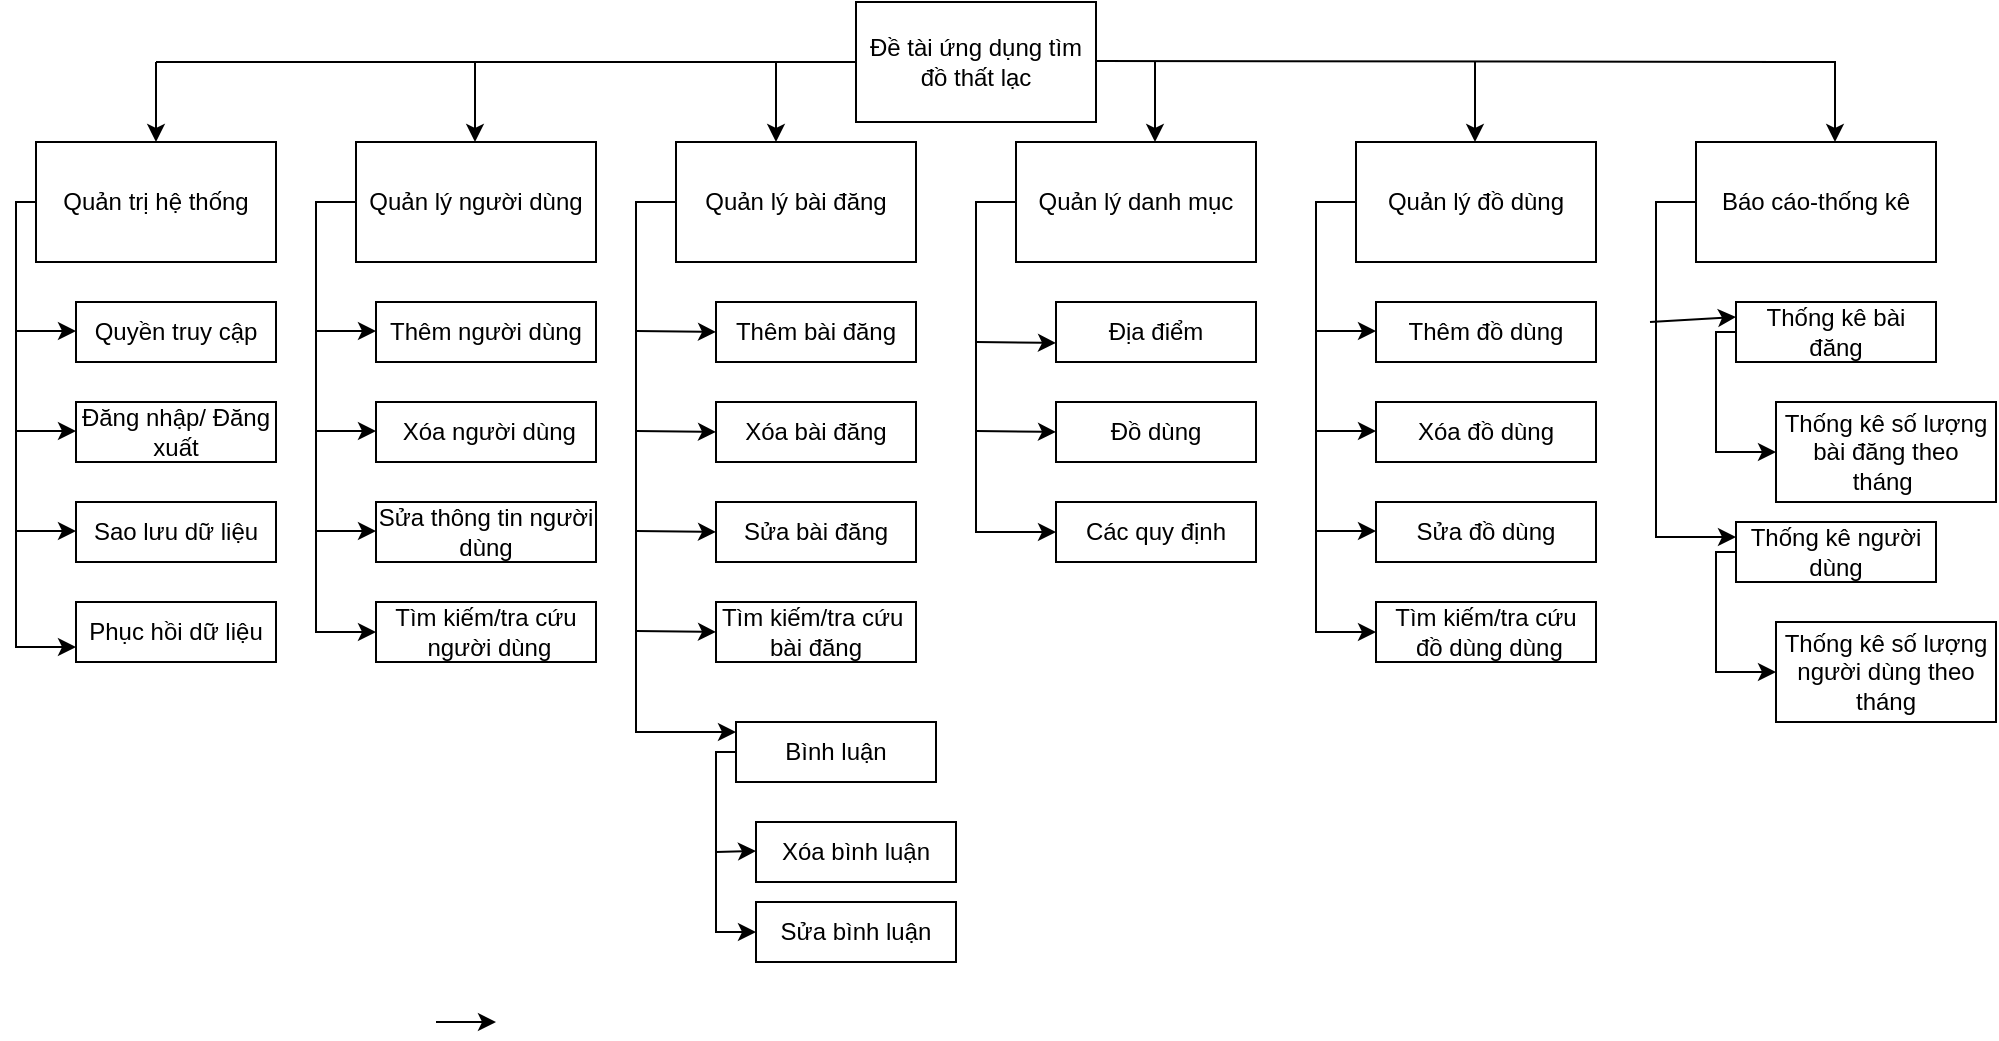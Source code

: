 <mxfile version="14.8.0" type="github" pages="2">
  <diagram id="kK9XFKXzcO1lfWYoV7fz" name="Page-1">
    <mxGraphModel dx="1108" dy="482" grid="1" gridSize="10" guides="1" tooltips="1" connect="1" arrows="1" fold="1" page="1" pageScale="1" pageWidth="827" pageHeight="1169" math="0" shadow="0">
      <root>
        <mxCell id="0" />
        <mxCell id="1" parent="0" />
        <mxCell id="fNNR6tlsnAmLjvwAmgTy-1" value="Đề tài ứng dụng tìm đồ thất lạc" style="rounded=0;whiteSpace=wrap;html=1;" parent="1" vertex="1">
          <mxGeometry x="430" y="10" width="120" height="60" as="geometry" />
        </mxCell>
        <mxCell id="euWOqimhMQbi2vusaIQW-17" style="edgeStyle=orthogonalEdgeStyle;rounded=0;orthogonalLoop=1;jettySize=auto;html=1;entryX=0;entryY=0.75;entryDx=0;entryDy=0;" edge="1" parent="1" source="fNNR6tlsnAmLjvwAmgTy-2" target="fNNR6tlsnAmLjvwAmgTy-12">
          <mxGeometry relative="1" as="geometry">
            <Array as="points">
              <mxPoint x="10" y="110" />
              <mxPoint x="10" y="333" />
            </Array>
          </mxGeometry>
        </mxCell>
        <mxCell id="fNNR6tlsnAmLjvwAmgTy-2" value="Quản trị hệ thống" style="rounded=0;whiteSpace=wrap;html=1;" parent="1" vertex="1">
          <mxGeometry x="20" y="80" width="120" height="60" as="geometry" />
        </mxCell>
        <mxCell id="euWOqimhMQbi2vusaIQW-18" style="edgeStyle=orthogonalEdgeStyle;rounded=0;orthogonalLoop=1;jettySize=auto;html=1;entryX=0;entryY=0.5;entryDx=0;entryDy=0;" edge="1" parent="1" source="fNNR6tlsnAmLjvwAmgTy-3" target="fNNR6tlsnAmLjvwAmgTy-25">
          <mxGeometry relative="1" as="geometry">
            <Array as="points">
              <mxPoint x="160" y="110" />
              <mxPoint x="160" y="325" />
            </Array>
          </mxGeometry>
        </mxCell>
        <mxCell id="fNNR6tlsnAmLjvwAmgTy-3" value="Quản lý người dùng" style="rounded=0;whiteSpace=wrap;html=1;" parent="1" vertex="1">
          <mxGeometry x="180" y="80" width="120" height="60" as="geometry" />
        </mxCell>
        <mxCell id="euWOqimhMQbi2vusaIQW-19" style="edgeStyle=orthogonalEdgeStyle;rounded=0;orthogonalLoop=1;jettySize=auto;html=1;" edge="1" parent="1" source="fNNR6tlsnAmLjvwAmgTy-4">
          <mxGeometry relative="1" as="geometry">
            <mxPoint x="370" y="375" as="targetPoint" />
            <Array as="points">
              <mxPoint x="320" y="110" />
              <mxPoint x="320" y="375" />
            </Array>
          </mxGeometry>
        </mxCell>
        <mxCell id="fNNR6tlsnAmLjvwAmgTy-4" value="Quản lý bài đăng" style="rounded=0;whiteSpace=wrap;html=1;" parent="1" vertex="1">
          <mxGeometry x="340" y="80" width="120" height="60" as="geometry" />
        </mxCell>
        <mxCell id="euWOqimhMQbi2vusaIQW-20" style="edgeStyle=orthogonalEdgeStyle;rounded=0;orthogonalLoop=1;jettySize=auto;html=1;entryX=0;entryY=0.5;entryDx=0;entryDy=0;" edge="1" parent="1" source="fNNR6tlsnAmLjvwAmgTy-7" target="fNNR6tlsnAmLjvwAmgTy-18">
          <mxGeometry relative="1" as="geometry">
            <Array as="points">
              <mxPoint x="490" y="110" />
              <mxPoint x="490" y="275" />
            </Array>
          </mxGeometry>
        </mxCell>
        <mxCell id="fNNR6tlsnAmLjvwAmgTy-7" value="Quản lý danh mục" style="rounded=0;whiteSpace=wrap;html=1;" parent="1" vertex="1">
          <mxGeometry x="510" y="80" width="120" height="60" as="geometry" />
        </mxCell>
        <mxCell id="euWOqimhMQbi2vusaIQW-21" style="edgeStyle=orthogonalEdgeStyle;rounded=0;orthogonalLoop=1;jettySize=auto;html=1;entryX=0;entryY=0.5;entryDx=0;entryDy=0;" edge="1" parent="1" source="fNNR6tlsnAmLjvwAmgTy-8" target="fNNR6tlsnAmLjvwAmgTy-36">
          <mxGeometry relative="1" as="geometry">
            <Array as="points">
              <mxPoint x="660" y="110" />
              <mxPoint x="660" y="325" />
            </Array>
          </mxGeometry>
        </mxCell>
        <mxCell id="fNNR6tlsnAmLjvwAmgTy-8" value="Quản lý đồ dùng" style="rounded=0;whiteSpace=wrap;html=1;" parent="1" vertex="1">
          <mxGeometry x="680" y="80" width="120" height="60" as="geometry" />
        </mxCell>
        <mxCell id="fNNR6tlsnAmLjvwAmgTy-9" value="Quyền truy cập" style="rounded=0;whiteSpace=wrap;html=1;" parent="1" vertex="1">
          <mxGeometry x="40" y="160" width="100" height="30" as="geometry" />
        </mxCell>
        <mxCell id="fNNR6tlsnAmLjvwAmgTy-10" value="Đăng nhập/ Đăng xuất" style="rounded=0;whiteSpace=wrap;html=1;" parent="1" vertex="1">
          <mxGeometry x="40" y="210" width="100" height="30" as="geometry" />
        </mxCell>
        <mxCell id="fNNR6tlsnAmLjvwAmgTy-11" value="Sao lưu dữ liệu" style="rounded=0;whiteSpace=wrap;html=1;" parent="1" vertex="1">
          <mxGeometry x="40" y="260" width="100" height="30" as="geometry" />
        </mxCell>
        <mxCell id="fNNR6tlsnAmLjvwAmgTy-12" value="Phục hồi dữ liệu" style="rounded=0;whiteSpace=wrap;html=1;" parent="1" vertex="1">
          <mxGeometry x="40" y="310" width="100" height="30" as="geometry" />
        </mxCell>
        <mxCell id="fNNR6tlsnAmLjvwAmgTy-13" value="Thêm bài đăng" style="rounded=0;whiteSpace=wrap;html=1;" parent="1" vertex="1">
          <mxGeometry x="360" y="160" width="100" height="30" as="geometry" />
        </mxCell>
        <mxCell id="fNNR6tlsnAmLjvwAmgTy-14" value="Thêm người dùng" style="rounded=0;whiteSpace=wrap;html=1;" parent="1" vertex="1">
          <mxGeometry x="190" y="160" width="110" height="30" as="geometry" />
        </mxCell>
        <mxCell id="fNNR6tlsnAmLjvwAmgTy-15" value="Địa điểm" style="rounded=0;whiteSpace=wrap;html=1;" parent="1" vertex="1">
          <mxGeometry x="530" y="160" width="100" height="30" as="geometry" />
        </mxCell>
        <mxCell id="fNNR6tlsnAmLjvwAmgTy-16" value="Sửa bài đăng" style="rounded=0;whiteSpace=wrap;html=1;" parent="1" vertex="1">
          <mxGeometry x="360" y="260" width="100" height="30" as="geometry" />
        </mxCell>
        <mxCell id="fNNR6tlsnAmLjvwAmgTy-17" value="Tìm kiếm/tra cứu&amp;nbsp;&lt;br&gt;bài đăng" style="rounded=0;whiteSpace=wrap;html=1;" parent="1" vertex="1">
          <mxGeometry x="360" y="310" width="100" height="30" as="geometry" />
        </mxCell>
        <mxCell id="fNNR6tlsnAmLjvwAmgTy-18" value="Các quy định" style="rounded=0;whiteSpace=wrap;html=1;" parent="1" vertex="1">
          <mxGeometry x="530" y="260" width="100" height="30" as="geometry" />
        </mxCell>
        <mxCell id="fNNR6tlsnAmLjvwAmgTy-19" value="Đồ dùng" style="rounded=0;whiteSpace=wrap;html=1;" parent="1" vertex="1">
          <mxGeometry x="530" y="210" width="100" height="30" as="geometry" />
        </mxCell>
        <mxCell id="fNNR6tlsnAmLjvwAmgTy-20" value="Xóa bài đăng" style="rounded=0;whiteSpace=wrap;html=1;" parent="1" vertex="1">
          <mxGeometry x="360" y="210" width="100" height="30" as="geometry" />
        </mxCell>
        <mxCell id="fNNR6tlsnAmLjvwAmgTy-21" value="&amp;nbsp;Xóa người dùng" style="rounded=0;whiteSpace=wrap;html=1;" parent="1" vertex="1">
          <mxGeometry x="190" y="210" width="110" height="30" as="geometry" />
        </mxCell>
        <mxCell id="fNNR6tlsnAmLjvwAmgTy-25" value="Tìm kiếm/tra cứu&lt;br&gt;&amp;nbsp;người dùng" style="rounded=0;whiteSpace=wrap;html=1;" parent="1" vertex="1">
          <mxGeometry x="190" y="310" width="110" height="30" as="geometry" />
        </mxCell>
        <mxCell id="fNNR6tlsnAmLjvwAmgTy-26" value="Sửa thông tin người dùng" style="rounded=0;whiteSpace=wrap;html=1;" parent="1" vertex="1">
          <mxGeometry x="190" y="260" width="110" height="30" as="geometry" />
        </mxCell>
        <mxCell id="euWOqimhMQbi2vusaIQW-39" style="edgeStyle=orthogonalEdgeStyle;rounded=0;orthogonalLoop=1;jettySize=auto;html=1;entryX=0;entryY=0.5;entryDx=0;entryDy=0;" edge="1" parent="1" source="fNNR6tlsnAmLjvwAmgTy-28" target="fNNR6tlsnAmLjvwAmgTy-30">
          <mxGeometry relative="1" as="geometry">
            <Array as="points">
              <mxPoint x="360" y="385" />
              <mxPoint x="360" y="475" />
            </Array>
          </mxGeometry>
        </mxCell>
        <mxCell id="fNNR6tlsnAmLjvwAmgTy-28" value="Bình luận" style="rounded=0;whiteSpace=wrap;html=1;" parent="1" vertex="1">
          <mxGeometry x="370" y="370" width="100" height="30" as="geometry" />
        </mxCell>
        <mxCell id="euWOqimhMQbi2vusaIQW-46" style="edgeStyle=orthogonalEdgeStyle;rounded=0;orthogonalLoop=1;jettySize=auto;html=1;entryX=0;entryY=0.5;entryDx=0;entryDy=0;" edge="1" parent="1" source="fNNR6tlsnAmLjvwAmgTy-29" target="euWOqimhMQbi2vusaIQW-5">
          <mxGeometry relative="1" as="geometry">
            <Array as="points">
              <mxPoint x="860" y="175" />
              <mxPoint x="860" y="235" />
            </Array>
          </mxGeometry>
        </mxCell>
        <mxCell id="fNNR6tlsnAmLjvwAmgTy-29" value="Thống kê bài đăng" style="rounded=0;whiteSpace=wrap;html=1;" parent="1" vertex="1">
          <mxGeometry x="870" y="160" width="100" height="30" as="geometry" />
        </mxCell>
        <mxCell id="fNNR6tlsnAmLjvwAmgTy-30" value="Sửa bình luận" style="rounded=0;whiteSpace=wrap;html=1;" parent="1" vertex="1">
          <mxGeometry x="380" y="460" width="100" height="30" as="geometry" />
        </mxCell>
        <mxCell id="fNNR6tlsnAmLjvwAmgTy-31" value="Xóa bình luận" style="rounded=0;whiteSpace=wrap;html=1;" parent="1" vertex="1">
          <mxGeometry x="380" y="420" width="100" height="30" as="geometry" />
        </mxCell>
        <mxCell id="euWOqimhMQbi2vusaIQW-23" style="edgeStyle=orthogonalEdgeStyle;rounded=0;orthogonalLoop=1;jettySize=auto;html=1;entryX=0;entryY=0.25;entryDx=0;entryDy=0;" edge="1" parent="1" source="fNNR6tlsnAmLjvwAmgTy-33" target="euWOqimhMQbi2vusaIQW-2">
          <mxGeometry relative="1" as="geometry">
            <Array as="points">
              <mxPoint x="830" y="110" />
              <mxPoint x="830" y="278" />
            </Array>
          </mxGeometry>
        </mxCell>
        <mxCell id="fNNR6tlsnAmLjvwAmgTy-33" value="Báo cáo-thống kê" style="rounded=0;whiteSpace=wrap;html=1;" parent="1" vertex="1">
          <mxGeometry x="850" y="80" width="120" height="60" as="geometry" />
        </mxCell>
        <mxCell id="fNNR6tlsnAmLjvwAmgTy-34" value="Thêm đồ dùng" style="rounded=0;whiteSpace=wrap;html=1;" parent="1" vertex="1">
          <mxGeometry x="690" y="160" width="110" height="30" as="geometry" />
        </mxCell>
        <mxCell id="fNNR6tlsnAmLjvwAmgTy-35" value="Xóa đồ dùng" style="rounded=0;whiteSpace=wrap;html=1;" parent="1" vertex="1">
          <mxGeometry x="690" y="210" width="110" height="30" as="geometry" />
        </mxCell>
        <mxCell id="fNNR6tlsnAmLjvwAmgTy-36" value="Tìm kiếm/tra cứu&lt;br&gt;&amp;nbsp;đồ dùng dùng" style="rounded=0;whiteSpace=wrap;html=1;" parent="1" vertex="1">
          <mxGeometry x="690" y="310" width="110" height="30" as="geometry" />
        </mxCell>
        <mxCell id="fNNR6tlsnAmLjvwAmgTy-37" value="Sửa đồ dùng" style="rounded=0;whiteSpace=wrap;html=1;" parent="1" vertex="1">
          <mxGeometry x="690" y="260" width="110" height="30" as="geometry" />
        </mxCell>
        <mxCell id="euWOqimhMQbi2vusaIQW-45" style="edgeStyle=orthogonalEdgeStyle;rounded=0;orthogonalLoop=1;jettySize=auto;html=1;entryX=0;entryY=0.5;entryDx=0;entryDy=0;" edge="1" parent="1" source="euWOqimhMQbi2vusaIQW-2" target="euWOqimhMQbi2vusaIQW-4">
          <mxGeometry relative="1" as="geometry">
            <Array as="points">
              <mxPoint x="860" y="285" />
              <mxPoint x="860" y="345" />
            </Array>
          </mxGeometry>
        </mxCell>
        <mxCell id="euWOqimhMQbi2vusaIQW-2" value="Thống kê người dùng" style="rounded=0;whiteSpace=wrap;html=1;" vertex="1" parent="1">
          <mxGeometry x="870" y="270" width="100" height="30" as="geometry" />
        </mxCell>
        <mxCell id="euWOqimhMQbi2vusaIQW-4" value="Thống kê số lượng người dùng theo tháng" style="rounded=0;whiteSpace=wrap;html=1;" vertex="1" parent="1">
          <mxGeometry x="890" y="320" width="110" height="50" as="geometry" />
        </mxCell>
        <mxCell id="euWOqimhMQbi2vusaIQW-5" value="Thống kê số lượng bài đăng theo tháng&lt;span style=&quot;white-space: pre&quot;&gt;	&lt;/span&gt;" style="rounded=0;whiteSpace=wrap;html=1;" vertex="1" parent="1">
          <mxGeometry x="890" y="210" width="110" height="50" as="geometry" />
        </mxCell>
        <mxCell id="euWOqimhMQbi2vusaIQW-9" value="" style="endArrow=none;html=1;entryX=0;entryY=0.5;entryDx=0;entryDy=0;" edge="1" parent="1" target="fNNR6tlsnAmLjvwAmgTy-1">
          <mxGeometry width="50" height="50" relative="1" as="geometry">
            <mxPoint x="80" y="40" as="sourcePoint" />
            <mxPoint x="340" y="10" as="targetPoint" />
          </mxGeometry>
        </mxCell>
        <mxCell id="euWOqimhMQbi2vusaIQW-10" value="" style="endArrow=none;html=1;" edge="1" parent="1">
          <mxGeometry width="50" height="50" relative="1" as="geometry">
            <mxPoint x="550" y="39.5" as="sourcePoint" />
            <mxPoint x="920" y="40" as="targetPoint" />
          </mxGeometry>
        </mxCell>
        <mxCell id="euWOqimhMQbi2vusaIQW-11" value="" style="endArrow=classic;html=1;entryX=0.5;entryY=0;entryDx=0;entryDy=0;" edge="1" parent="1" target="fNNR6tlsnAmLjvwAmgTy-2">
          <mxGeometry width="50" height="50" relative="1" as="geometry">
            <mxPoint x="80" y="40" as="sourcePoint" />
            <mxPoint x="90" y="40" as="targetPoint" />
          </mxGeometry>
        </mxCell>
        <mxCell id="euWOqimhMQbi2vusaIQW-12" value="" style="endArrow=classic;html=1;entryX=0.5;entryY=0;entryDx=0;entryDy=0;" edge="1" parent="1">
          <mxGeometry width="50" height="50" relative="1" as="geometry">
            <mxPoint x="239.5" y="40" as="sourcePoint" />
            <mxPoint x="239.5" y="80" as="targetPoint" />
          </mxGeometry>
        </mxCell>
        <mxCell id="euWOqimhMQbi2vusaIQW-13" value="" style="endArrow=classic;html=1;entryX=0.5;entryY=0;entryDx=0;entryDy=0;" edge="1" parent="1">
          <mxGeometry width="50" height="50" relative="1" as="geometry">
            <mxPoint x="390" y="40" as="sourcePoint" />
            <mxPoint x="390" y="80" as="targetPoint" />
          </mxGeometry>
        </mxCell>
        <mxCell id="euWOqimhMQbi2vusaIQW-14" value="" style="endArrow=classic;html=1;entryX=0.5;entryY=0;entryDx=0;entryDy=0;" edge="1" parent="1">
          <mxGeometry width="50" height="50" relative="1" as="geometry">
            <mxPoint x="579.5" y="40" as="sourcePoint" />
            <mxPoint x="579.5" y="80" as="targetPoint" />
          </mxGeometry>
        </mxCell>
        <mxCell id="euWOqimhMQbi2vusaIQW-15" value="" style="endArrow=classic;html=1;entryX=0.5;entryY=0;entryDx=0;entryDy=0;" edge="1" parent="1">
          <mxGeometry width="50" height="50" relative="1" as="geometry">
            <mxPoint x="919.5" y="40" as="sourcePoint" />
            <mxPoint x="919.5" y="80" as="targetPoint" />
          </mxGeometry>
        </mxCell>
        <mxCell id="euWOqimhMQbi2vusaIQW-16" value="" style="endArrow=classic;html=1;entryX=0.5;entryY=0;entryDx=0;entryDy=0;" edge="1" parent="1">
          <mxGeometry width="50" height="50" relative="1" as="geometry">
            <mxPoint x="739.5" y="40" as="sourcePoint" />
            <mxPoint x="739.5" y="80" as="targetPoint" />
          </mxGeometry>
        </mxCell>
        <mxCell id="euWOqimhMQbi2vusaIQW-24" value="" style="endArrow=classic;html=1;" edge="1" parent="1">
          <mxGeometry width="50" height="50" relative="1" as="geometry">
            <mxPoint x="10" y="174.5" as="sourcePoint" />
            <mxPoint x="40" y="174.5" as="targetPoint" />
          </mxGeometry>
        </mxCell>
        <mxCell id="euWOqimhMQbi2vusaIQW-25" value="" style="endArrow=classic;html=1;" edge="1" parent="1">
          <mxGeometry width="50" height="50" relative="1" as="geometry">
            <mxPoint x="10" y="224.5" as="sourcePoint" />
            <mxPoint x="40" y="224.5" as="targetPoint" />
          </mxGeometry>
        </mxCell>
        <mxCell id="euWOqimhMQbi2vusaIQW-26" value="" style="endArrow=classic;html=1;" edge="1" parent="1">
          <mxGeometry width="50" height="50" relative="1" as="geometry">
            <mxPoint x="10" y="274.5" as="sourcePoint" />
            <mxPoint x="40" y="274.5" as="targetPoint" />
          </mxGeometry>
        </mxCell>
        <mxCell id="euWOqimhMQbi2vusaIQW-27" value="" style="endArrow=classic;html=1;" edge="1" parent="1">
          <mxGeometry width="50" height="50" relative="1" as="geometry">
            <mxPoint x="160" y="174.5" as="sourcePoint" />
            <mxPoint x="190" y="174.5" as="targetPoint" />
          </mxGeometry>
        </mxCell>
        <mxCell id="euWOqimhMQbi2vusaIQW-28" value="" style="endArrow=classic;html=1;" edge="1" parent="1">
          <mxGeometry width="50" height="50" relative="1" as="geometry">
            <mxPoint x="160" y="224.5" as="sourcePoint" />
            <mxPoint x="190" y="224.5" as="targetPoint" />
          </mxGeometry>
        </mxCell>
        <mxCell id="euWOqimhMQbi2vusaIQW-29" value="" style="endArrow=classic;html=1;" edge="1" parent="1">
          <mxGeometry width="50" height="50" relative="1" as="geometry">
            <mxPoint x="160" y="274.5" as="sourcePoint" />
            <mxPoint x="190" y="274.5" as="targetPoint" />
          </mxGeometry>
        </mxCell>
        <mxCell id="euWOqimhMQbi2vusaIQW-30" value="" style="endArrow=classic;html=1;entryX=0;entryY=0.5;entryDx=0;entryDy=0;" edge="1" parent="1" target="fNNR6tlsnAmLjvwAmgTy-13">
          <mxGeometry width="50" height="50" relative="1" as="geometry">
            <mxPoint x="320" y="174.5" as="sourcePoint" />
            <mxPoint x="350" y="174.5" as="targetPoint" />
          </mxGeometry>
        </mxCell>
        <mxCell id="euWOqimhMQbi2vusaIQW-31" value="" style="endArrow=classic;html=1;" edge="1" parent="1">
          <mxGeometry width="50" height="50" relative="1" as="geometry">
            <mxPoint x="360" y="435" as="sourcePoint" />
            <mxPoint x="380" y="434.5" as="targetPoint" />
          </mxGeometry>
        </mxCell>
        <mxCell id="euWOqimhMQbi2vusaIQW-32" value="" style="endArrow=classic;html=1;" edge="1" parent="1">
          <mxGeometry width="50" height="50" relative="1" as="geometry">
            <mxPoint x="220" y="520" as="sourcePoint" />
            <mxPoint x="250" y="520" as="targetPoint" />
          </mxGeometry>
        </mxCell>
        <mxCell id="euWOqimhMQbi2vusaIQW-33" value="" style="endArrow=classic;html=1;entryX=0;entryY=0.25;entryDx=0;entryDy=0;" edge="1" parent="1" target="fNNR6tlsnAmLjvwAmgTy-29">
          <mxGeometry width="50" height="50" relative="1" as="geometry">
            <mxPoint x="827" y="170" as="sourcePoint" />
            <mxPoint x="857" y="170" as="targetPoint" />
          </mxGeometry>
        </mxCell>
        <mxCell id="euWOqimhMQbi2vusaIQW-34" value="" style="endArrow=classic;html=1;" edge="1" parent="1">
          <mxGeometry width="50" height="50" relative="1" as="geometry">
            <mxPoint x="660" y="174.5" as="sourcePoint" />
            <mxPoint x="690" y="174.5" as="targetPoint" />
          </mxGeometry>
        </mxCell>
        <mxCell id="euWOqimhMQbi2vusaIQW-35" value="" style="endArrow=classic;html=1;entryX=0;entryY=0.5;entryDx=0;entryDy=0;" edge="1" parent="1">
          <mxGeometry width="50" height="50" relative="1" as="geometry">
            <mxPoint x="320" y="224.5" as="sourcePoint" />
            <mxPoint x="360" y="225" as="targetPoint" />
          </mxGeometry>
        </mxCell>
        <mxCell id="euWOqimhMQbi2vusaIQW-36" value="" style="endArrow=classic;html=1;entryX=0;entryY=0.5;entryDx=0;entryDy=0;" edge="1" parent="1">
          <mxGeometry width="50" height="50" relative="1" as="geometry">
            <mxPoint x="320" y="274.5" as="sourcePoint" />
            <mxPoint x="360" y="275" as="targetPoint" />
          </mxGeometry>
        </mxCell>
        <mxCell id="euWOqimhMQbi2vusaIQW-37" value="" style="endArrow=classic;html=1;entryX=0;entryY=0.5;entryDx=0;entryDy=0;" edge="1" parent="1">
          <mxGeometry width="50" height="50" relative="1" as="geometry">
            <mxPoint x="320" y="324.5" as="sourcePoint" />
            <mxPoint x="360" y="325" as="targetPoint" />
          </mxGeometry>
        </mxCell>
        <mxCell id="euWOqimhMQbi2vusaIQW-41" value="" style="endArrow=classic;html=1;entryX=0;entryY=0.5;entryDx=0;entryDy=0;" edge="1" parent="1">
          <mxGeometry width="50" height="50" relative="1" as="geometry">
            <mxPoint x="490" y="180" as="sourcePoint" />
            <mxPoint x="530" y="180.5" as="targetPoint" />
          </mxGeometry>
        </mxCell>
        <mxCell id="euWOqimhMQbi2vusaIQW-42" value="" style="endArrow=classic;html=1;entryX=0;entryY=0.5;entryDx=0;entryDy=0;" edge="1" parent="1">
          <mxGeometry width="50" height="50" relative="1" as="geometry">
            <mxPoint x="490" y="224.5" as="sourcePoint" />
            <mxPoint x="530" y="225" as="targetPoint" />
          </mxGeometry>
        </mxCell>
        <mxCell id="euWOqimhMQbi2vusaIQW-43" value="" style="endArrow=classic;html=1;" edge="1" parent="1">
          <mxGeometry width="50" height="50" relative="1" as="geometry">
            <mxPoint x="660" y="224.5" as="sourcePoint" />
            <mxPoint x="690" y="224.5" as="targetPoint" />
          </mxGeometry>
        </mxCell>
        <mxCell id="euWOqimhMQbi2vusaIQW-44" value="" style="endArrow=classic;html=1;" edge="1" parent="1">
          <mxGeometry width="50" height="50" relative="1" as="geometry">
            <mxPoint x="660" y="274.5" as="sourcePoint" />
            <mxPoint x="690" y="274.5" as="targetPoint" />
          </mxGeometry>
        </mxCell>
      </root>
    </mxGraphModel>
  </diagram>
  <diagram id="a1jB_xIt85KOgAfVyyq3" name="DFD_1_DoAn">
    <mxGraphModel dx="1935" dy="482" grid="1" gridSize="10" guides="1" tooltips="1" connect="1" arrows="1" fold="1" page="1" pageScale="1" pageWidth="827" pageHeight="1169" math="0" shadow="0">
      <root>
        <mxCell id="cqaZ1vHTmWKuRaWmqLF--0" />
        <mxCell id="cqaZ1vHTmWKuRaWmqLF--1" parent="cqaZ1vHTmWKuRaWmqLF--0" />
        <mxCell id="0WPvhqDS_q7R3qV49jG2-0" value="Quản lý người dùng" style="ellipse;whiteSpace=wrap;html=1;" vertex="1" parent="cqaZ1vHTmWKuRaWmqLF--1">
          <mxGeometry x="130" y="120" width="120" height="50" as="geometry" />
        </mxCell>
        <mxCell id="0WPvhqDS_q7R3qV49jG2-1" value="Quản trị hệ thống" style="ellipse;whiteSpace=wrap;html=1;" vertex="1" parent="cqaZ1vHTmWKuRaWmqLF--1">
          <mxGeometry x="110" y="280" width="120" height="50" as="geometry" />
        </mxCell>
        <mxCell id="0WPvhqDS_q7R3qV49jG2-3" value="Báo cáo thống kê" style="ellipse;whiteSpace=wrap;html=1;" vertex="1" parent="cqaZ1vHTmWKuRaWmqLF--1">
          <mxGeometry x="400" y="320" width="120" height="50" as="geometry" />
        </mxCell>
        <mxCell id="0WPvhqDS_q7R3qV49jG2-4" value="Quản lý đồ dùng" style="ellipse;whiteSpace=wrap;html=1;" vertex="1" parent="cqaZ1vHTmWKuRaWmqLF--1">
          <mxGeometry x="630" y="120" width="120" height="50" as="geometry" />
        </mxCell>
        <mxCell id="0WPvhqDS_q7R3qV49jG2-5" value="Quản lý bài đăng" style="ellipse;whiteSpace=wrap;html=1;" vertex="1" parent="cqaZ1vHTmWKuRaWmqLF--1">
          <mxGeometry x="410" y="120" width="120" height="50" as="geometry" />
        </mxCell>
        <mxCell id="pnYKTvis1kPTCcZu9DVX-1" value="Dữ liệu người dùng" style="shape=link;html=1;width=36;" edge="1" parent="cqaZ1vHTmWKuRaWmqLF--1">
          <mxGeometry width="100" relative="1" as="geometry">
            <mxPoint x="140" y="70" as="sourcePoint" />
            <mxPoint x="240" y="70" as="targetPoint" />
          </mxGeometry>
        </mxCell>
        <mxCell id="pnYKTvis1kPTCcZu9DVX-2" value="Dữ liệu bài đăng" style="shape=link;html=1;width=36;" edge="1" parent="cqaZ1vHTmWKuRaWmqLF--1">
          <mxGeometry width="100" relative="1" as="geometry">
            <mxPoint x="420" y="60" as="sourcePoint" />
            <mxPoint x="520" y="60" as="targetPoint" />
          </mxGeometry>
        </mxCell>
        <mxCell id="pnYKTvis1kPTCcZu9DVX-3" value="Dữ liệu đồ dùng" style="shape=link;html=1;width=36;" edge="1" parent="cqaZ1vHTmWKuRaWmqLF--1">
          <mxGeometry width="100" relative="1" as="geometry">
            <mxPoint x="640" y="60" as="sourcePoint" />
            <mxPoint x="740" y="60" as="targetPoint" />
          </mxGeometry>
        </mxCell>
        <mxCell id="rh9_gOK9jfDb3Ay8Zcqs-0" value="Quản lý danh mục" style="ellipse;whiteSpace=wrap;html=1;" vertex="1" parent="cqaZ1vHTmWKuRaWmqLF--1">
          <mxGeometry x="640" y="320" width="120" height="50" as="geometry" />
        </mxCell>
        <mxCell id="rh9_gOK9jfDb3Ay8Zcqs-1" value="Admin" style="rounded=0;whiteSpace=wrap;html=1;" vertex="1" parent="cqaZ1vHTmWKuRaWmqLF--1">
          <mxGeometry x="-50" y="130" width="90" height="30" as="geometry" />
        </mxCell>
        <mxCell id="rh9_gOK9jfDb3Ay8Zcqs-2" value="Dữ liệu danh mục" style="shape=link;html=1;width=36;" edge="1" parent="cqaZ1vHTmWKuRaWmqLF--1">
          <mxGeometry width="100" relative="1" as="geometry">
            <mxPoint x="650" y="440" as="sourcePoint" />
            <mxPoint x="750" y="440" as="targetPoint" />
          </mxGeometry>
        </mxCell>
        <mxCell id="rh9_gOK9jfDb3Ay8Zcqs-3" value="Dữ liệu quản trị hệ thống" style="shape=link;html=1;width=36;" edge="1" parent="cqaZ1vHTmWKuRaWmqLF--1">
          <mxGeometry width="100" relative="1" as="geometry">
            <mxPoint x="120" y="420" as="sourcePoint" />
            <mxPoint x="220" y="420" as="targetPoint" />
          </mxGeometry>
        </mxCell>
      </root>
    </mxGraphModel>
  </diagram>
</mxfile>
